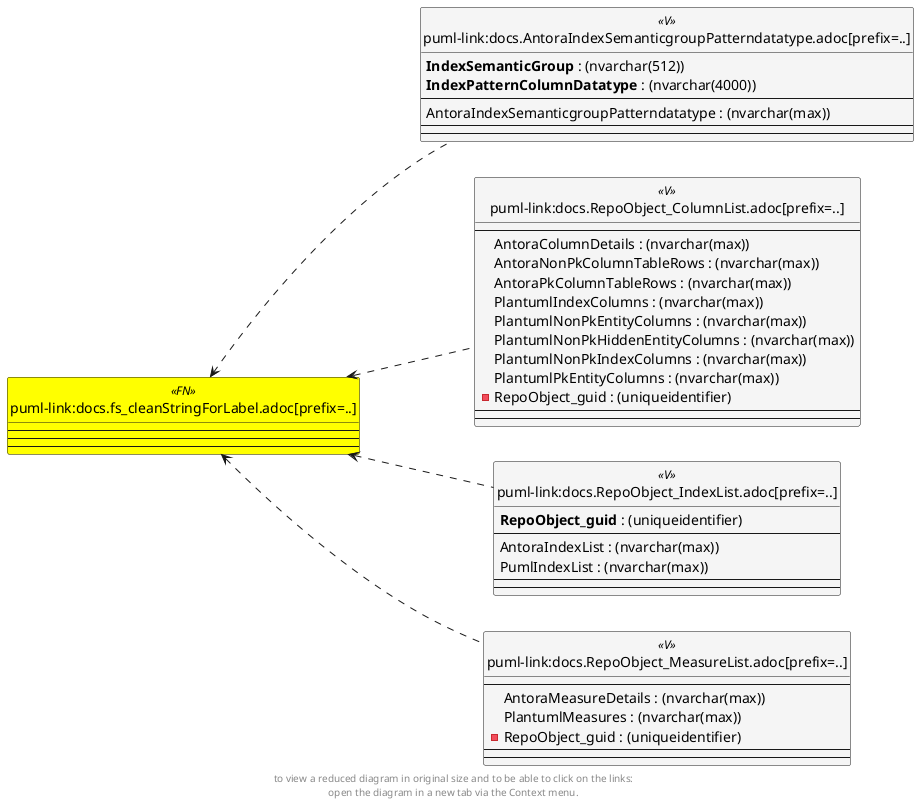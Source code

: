 @startuml
left to right direction
'top to bottom direction
hide circle
'avoide "." issues:
set namespaceSeparator none


skinparam class {
  BackgroundColor White
  BackgroundColor<<FN>> Yellow
  BackgroundColor<<FS>> Yellow
  BackgroundColor<<FT>> LightGray
  BackgroundColor<<IF>> Yellow
  BackgroundColor<<IS>> Yellow
  BackgroundColor<<P>> Aqua
  BackgroundColor<<PC>> Aqua
  BackgroundColor<<SN>> Yellow
  BackgroundColor<<SO>> SlateBlue
  BackgroundColor<<TF>> LightGray
  BackgroundColor<<TR>> Tomato
  BackgroundColor<<U>> White
  BackgroundColor<<V>> WhiteSmoke
  BackgroundColor<<X>> Aqua
}


entity "puml-link:docs.AntoraIndexSemanticgroupPatterndatatype.adoc[prefix=..]" as docs.AntoraIndexSemanticgroupPatterndatatype << V >> {
  **IndexSemanticGroup** : (nvarchar(512))
  **IndexPatternColumnDatatype** : (nvarchar(4000))
  --
  AntoraIndexSemanticgroupPatterndatatype : (nvarchar(max))
  --
  --
}

entity "puml-link:docs.fs_cleanStringForLabel.adoc[prefix=..]" as docs.fs_cleanStringForLabel << FN >> {
  --
  --
  --
}

entity "puml-link:docs.RepoObject_ColumnList.adoc[prefix=..]" as docs.RepoObject_ColumnList << V >> {
  --
  AntoraColumnDetails : (nvarchar(max))
  AntoraNonPkColumnTableRows : (nvarchar(max))
  AntoraPkColumnTableRows : (nvarchar(max))
  PlantumlIndexColumns : (nvarchar(max))
  PlantumlNonPkEntityColumns : (nvarchar(max))
  PlantumlNonPkHiddenEntityColumns : (nvarchar(max))
  PlantumlNonPkIndexColumns : (nvarchar(max))
  PlantumlPkEntityColumns : (nvarchar(max))
  - RepoObject_guid : (uniqueidentifier)
  --
  --
}

entity "puml-link:docs.RepoObject_IndexList.adoc[prefix=..]" as docs.RepoObject_IndexList << V >> {
  **RepoObject_guid** : (uniqueidentifier)
  --
  AntoraIndexList : (nvarchar(max))
  PumlIndexList : (nvarchar(max))
  --
  --
}

entity "puml-link:docs.RepoObject_MeasureList.adoc[prefix=..]" as docs.RepoObject_MeasureList << V >> {
  --
  AntoraMeasureDetails : (nvarchar(max))
  PlantumlMeasures : (nvarchar(max))
  - RepoObject_guid : (uniqueidentifier)
  --
  --
}

docs.fs_cleanStringForLabel <.. docs.RepoObject_ColumnList
docs.fs_cleanStringForLabel <.. docs.AntoraIndexSemanticgroupPatterndatatype
docs.fs_cleanStringForLabel <.. docs.RepoObject_MeasureList
docs.fs_cleanStringForLabel <.. docs.RepoObject_IndexList

footer
to view a reduced diagram in original size and to be able to click on the links:
open the diagram in a new tab via the Context menu.
end footer

@enduml

